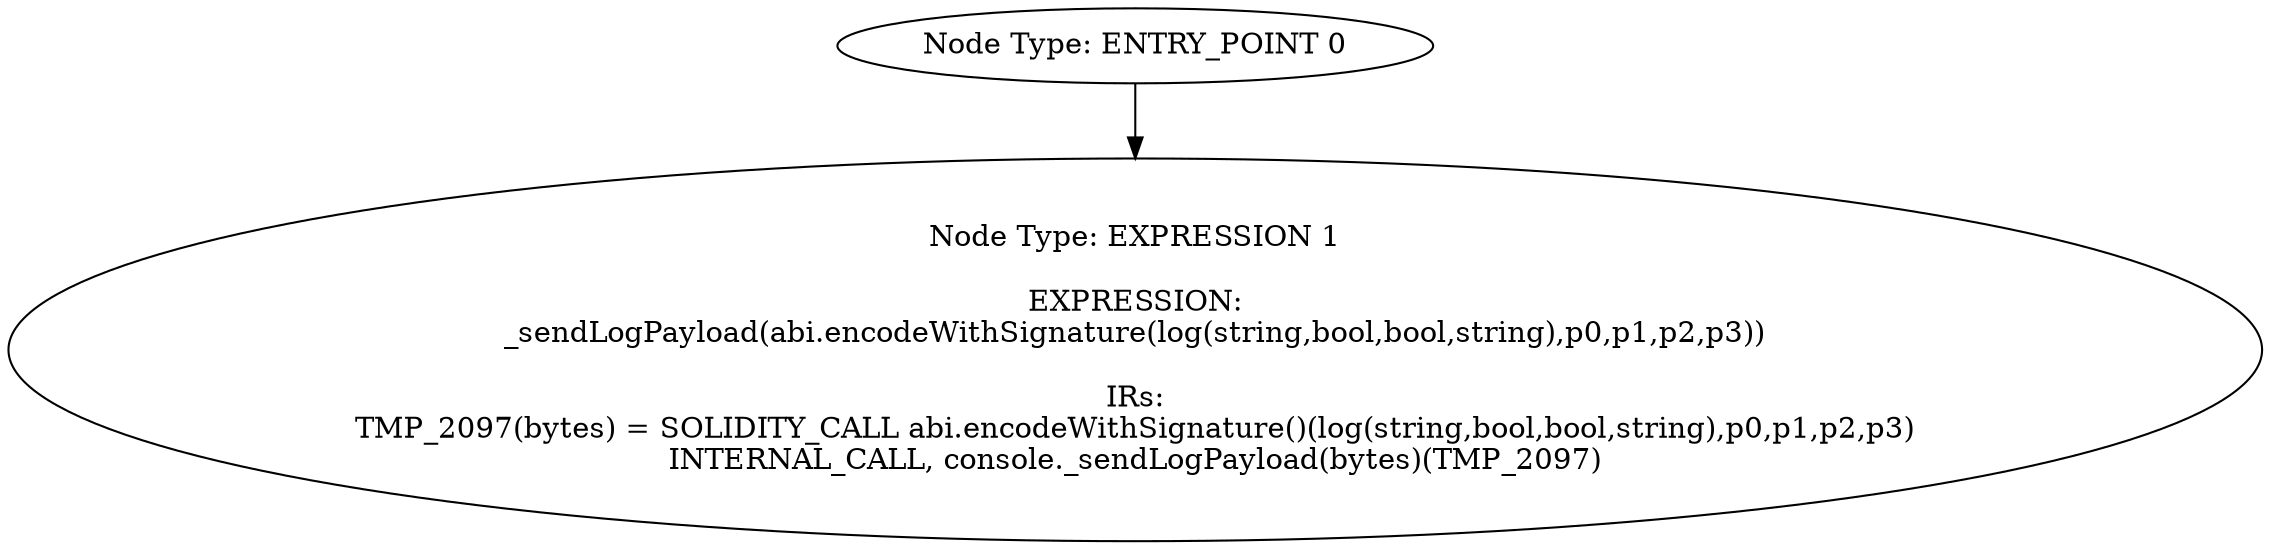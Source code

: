 digraph{
0[label="Node Type: ENTRY_POINT 0
"];
0->1;
1[label="Node Type: EXPRESSION 1

EXPRESSION:
_sendLogPayload(abi.encodeWithSignature(log(string,bool,bool,string),p0,p1,p2,p3))

IRs:
TMP_2097(bytes) = SOLIDITY_CALL abi.encodeWithSignature()(log(string,bool,bool,string),p0,p1,p2,p3)
INTERNAL_CALL, console._sendLogPayload(bytes)(TMP_2097)"];
}
